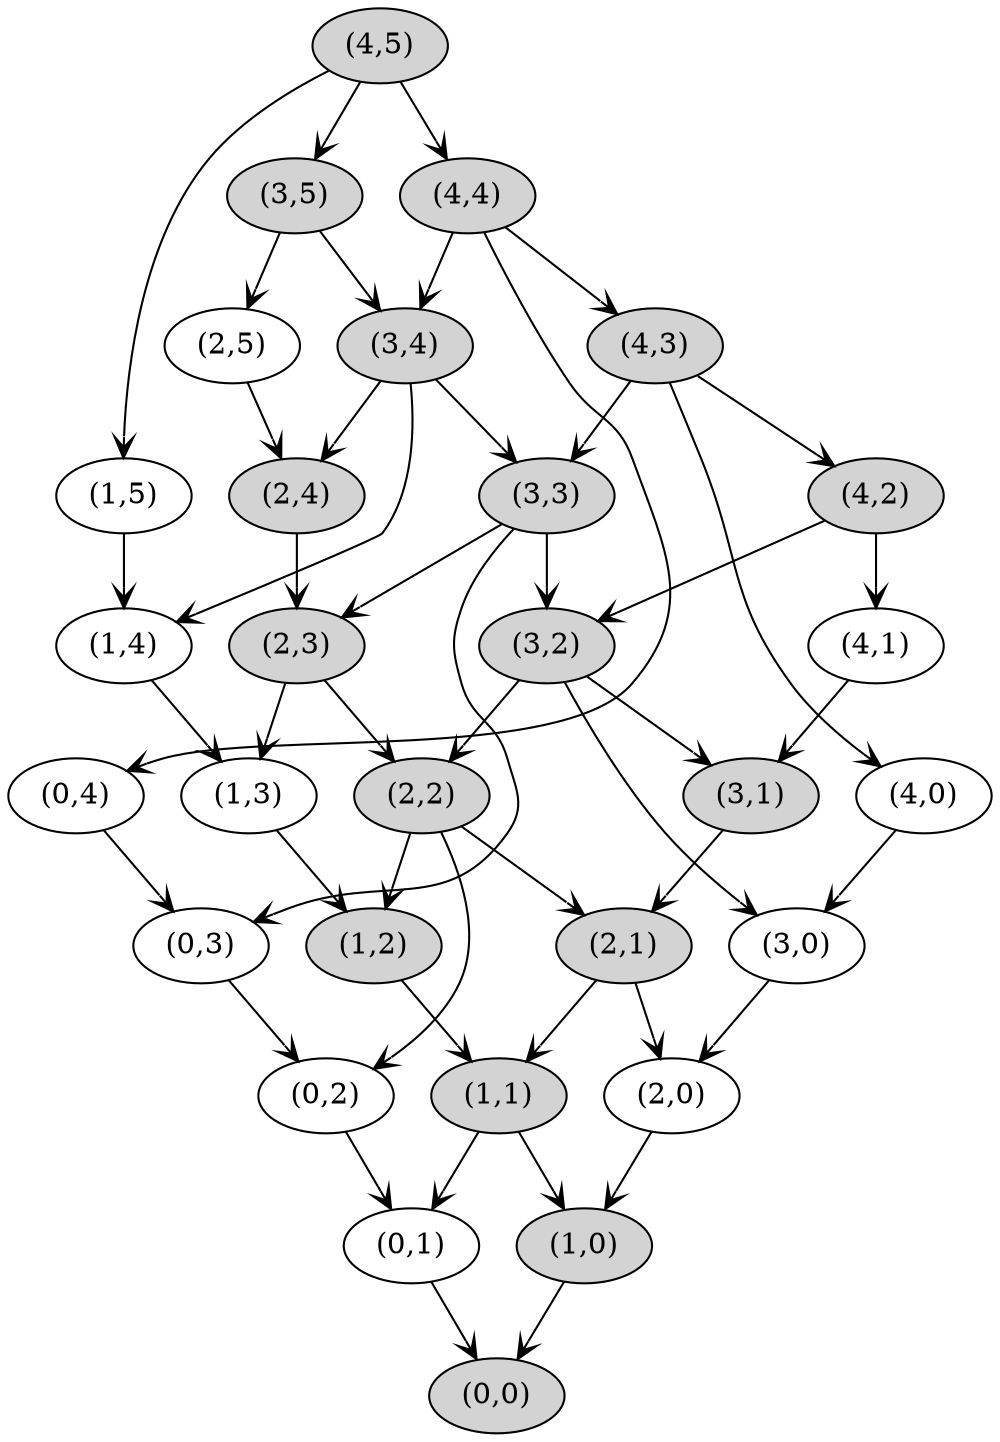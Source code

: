 digraph "3_13_17"{
 splines="true"
 edge [arrowhead=vee]
1 [label="(0,0)", pos="0,0!", style=filled];
2 [label="(0,1)", pos="0,1!"];
3 [label="(0,2)", pos="0,2!"];
4 [label="(0,3)", pos="0,3!"];
5 [label="(0,4)", pos="0,4!"];
6 [label="(1,0)", pos="1,0!", style=filled];
7 [label="(1,1)", pos="1,1!", style=filled];
8 [label="(1,2)", pos="1,2!", style=filled];
9 [label="(1,3)", pos="1,3!"];
10 [label="(1,4)", pos="1,4!"];
11 [label="(1,5)", pos="1,5!"];
12 [label="(2,0)", pos="2,0!"];
13 [label="(2,1)", pos="2,1!", style=filled];
14 [label="(2,2)", pos="2,2!", style=filled];
15 [label="(2,3)", pos="2,3!", style=filled];
16 [label="(2,4)", pos="2,4!", style=filled];
17 [label="(2,5)", pos="2,5!"];
18 [label="(3,0)", pos="3,0!"];
19 [label="(3,1)", pos="3,1!", style=filled];
20 [label="(3,2)", pos="3,2!", style=filled];
21 [label="(3,3)", pos="3,3!", style=filled];
22 [label="(3,4)", pos="3,4!", style=filled];
23 [label="(3,5)", pos="3,5!", style=filled];
24 [label="(4,0)", pos="4,0!"];
25 [label="(4,1)", pos="4,1!"];
26 [label="(4,2)", pos="4,2!", style=filled];
27 [label="(4,3)", pos="4,3!", style=filled];
28 [label="(4,4)", pos="4,4!", style=filled];
29 [label="(4,5)", pos="4,5!", style=filled];
2 -> 1;
6 -> 1;
3 -> 2;
7 -> 2;
7 -> 6;
12 -> 6;
4 -> 3;
8 -> 3 [style=invis];
14 ->3 [constraint=false];
8 -> 7;
13 -> 7;
13 -> 12;
18 -> 12;
5 -> 4;
9 -> 4 [style=invis];
21 ->4 [constraint=false];
9 -> 8;
14 -> 8;
14 -> 13;
19 -> 13;
19 -> 18 [style=invis];
20 ->18 [constraint=false];
24 -> 18;
10 -> 5 [style=invis];
28 ->5 [constraint=false];
10 -> 9;
15 -> 9;
15 -> 14;
20 -> 14;
20 -> 19;
25 -> 19;
25 -> 24 [style=invis];
27 ->24 [constraint=false];
11 -> 10;
16 -> 10 [style=invis];
22 ->10 [constraint=false];
16 -> 15;
21 -> 15;
21 -> 20;
26 -> 20;
26 -> 25;
17 -> 11 [style=invis];
29 ->11 [constraint=false];
17 -> 16;
22 -> 16;
22 -> 21;
27 -> 21;
27 -> 26;
23 -> 17;
23 -> 22;
28 -> 22;
28 -> 27;
29 -> 23;
29 -> 28;
}